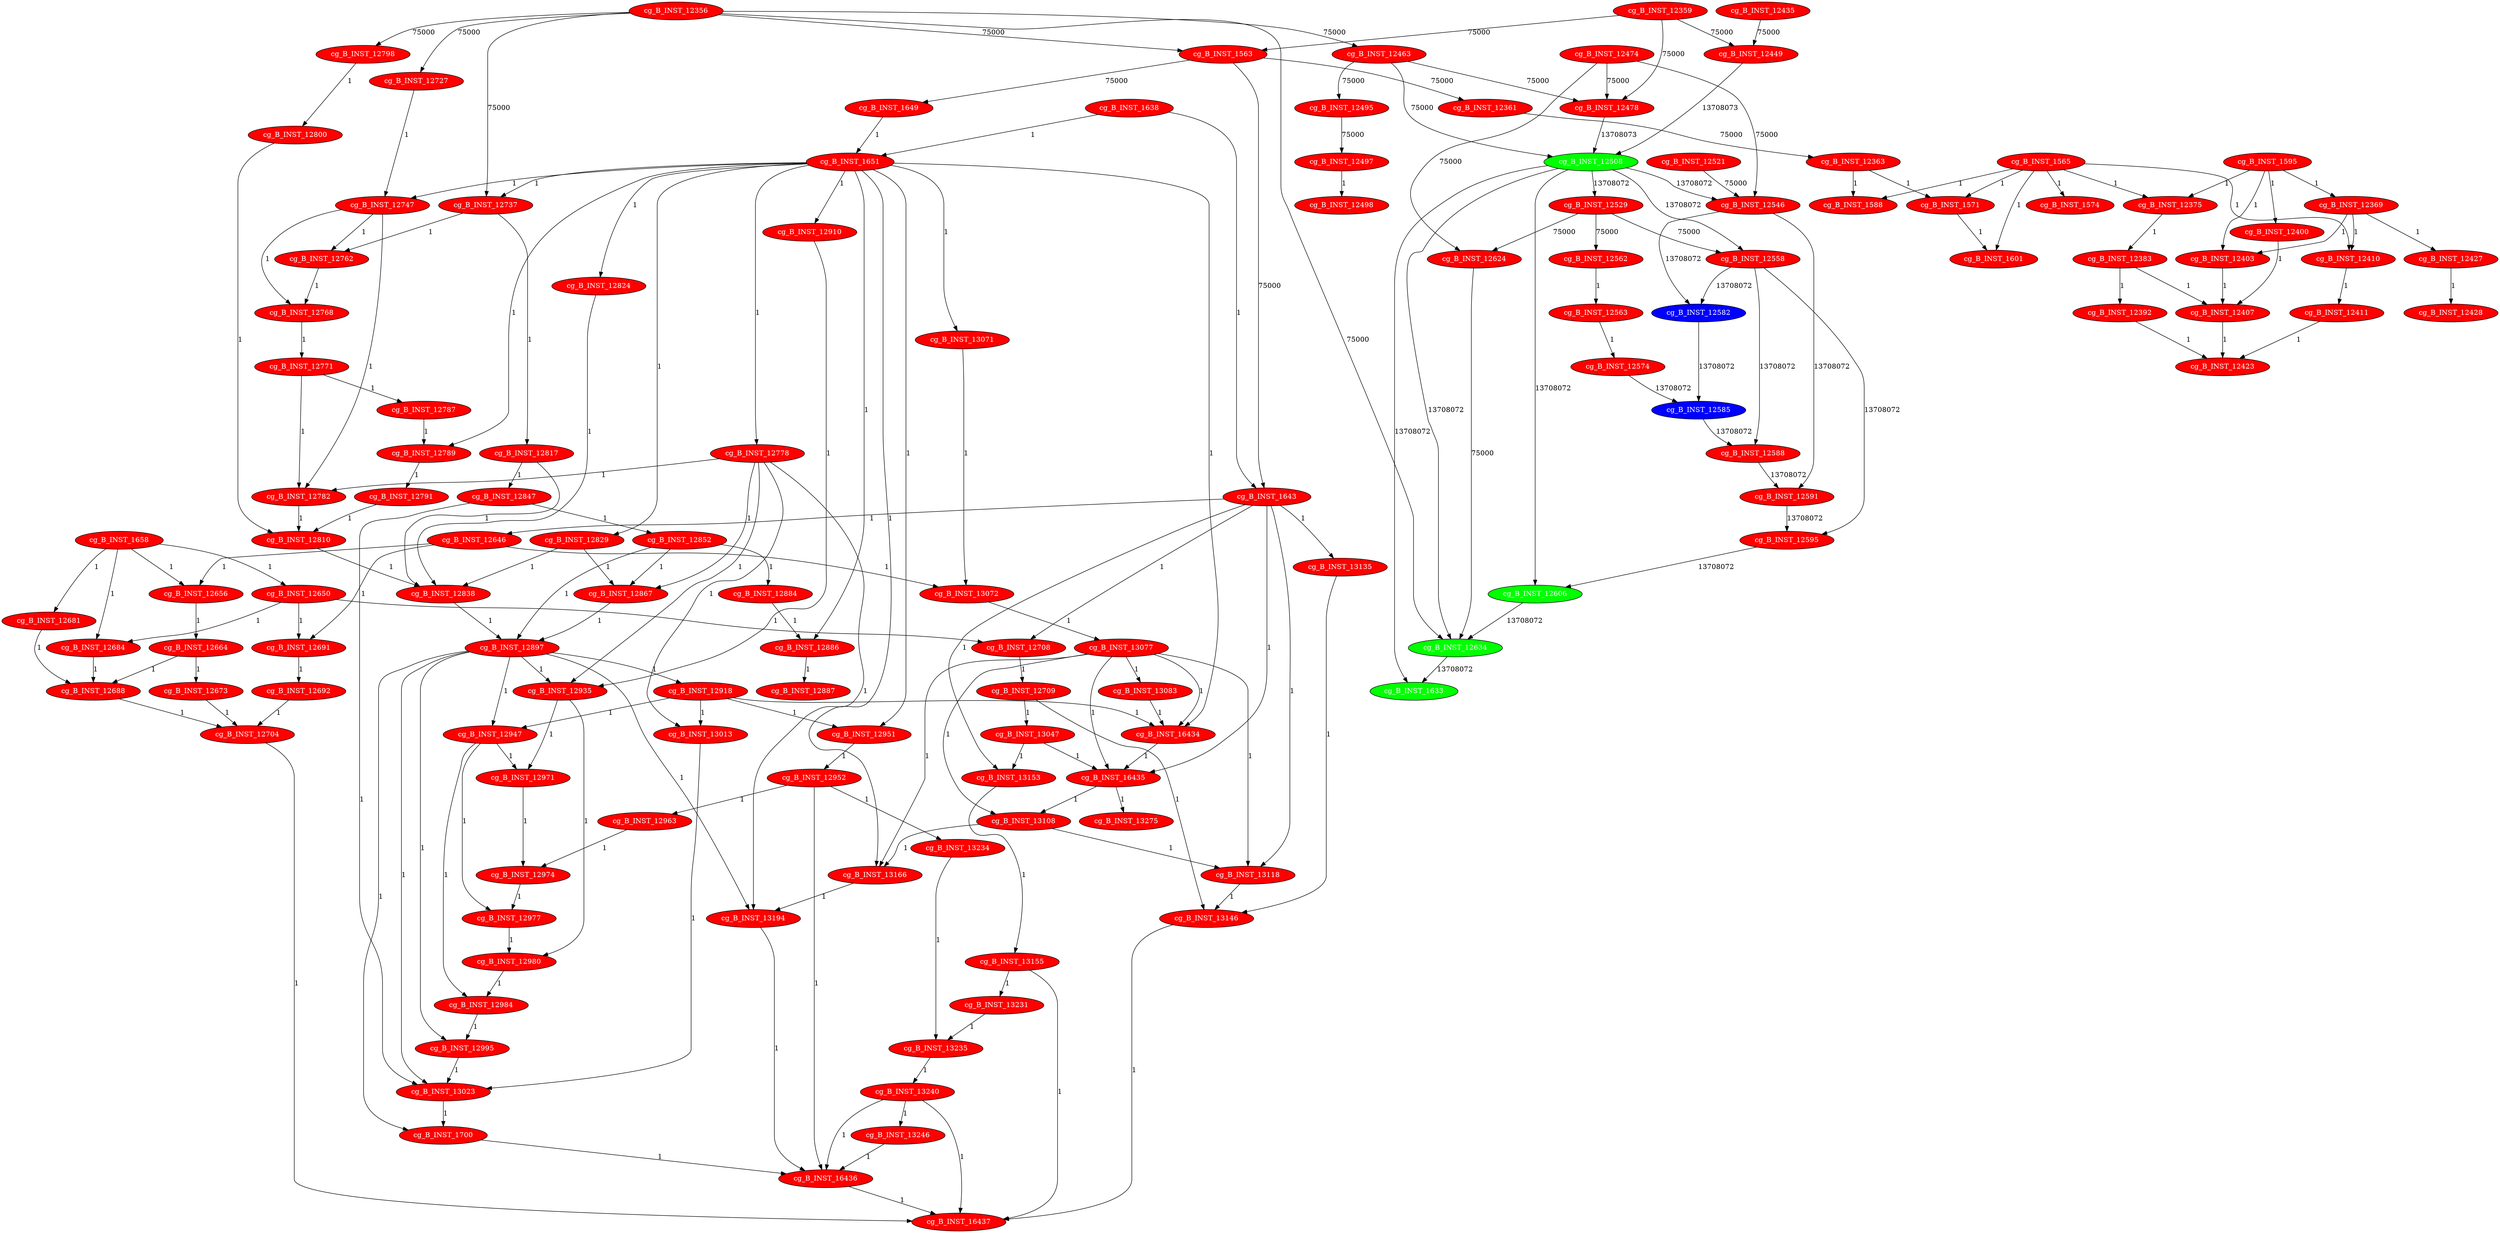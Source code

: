 digraph G {
cg_B_INST_13231 [cost=0, fillcolor=red, fontcolor=white, label=cg_B_INST_13231, style=filled];
cg_B_INST_12585 [cost=70766562, fillcolor=blue, fontcolor=white, label=cg_B_INST_12585, style=filled];
cg_B_INST_12800 [cost=0, fillcolor=red, fontcolor=white, label=cg_B_INST_12800, style=filled];
cg_B_INST_12449 [cost=953052, fillcolor=red, fontcolor=white, label=cg_B_INST_12449, style=filled];
cg_B_INST_12974 [cost=0, fillcolor=red, fontcolor=white, label=cg_B_INST_12974, style=filled];
cg_B_INST_12582 [cost=106818493, fillcolor=blue, fontcolor=white, label=cg_B_INST_12582, style=filled];
cg_B_INST_12428 [cost=0, fillcolor=red, fontcolor=white, label=cg_B_INST_12428, style=filled];
cg_B_INST_13234 [cost=0, fillcolor=red, fontcolor=white, label=cg_B_INST_13234, style=filled];
cg_B_INST_13118 [cost=0, fillcolor=red, fontcolor=white, label=cg_B_INST_13118, style=filled];
cg_B_INST_12910 [cost=0, fillcolor=red, fontcolor=white, label=cg_B_INST_12910, style=filled];
cg_B_INST_13194 [cost=0, fillcolor=red, fontcolor=white, label=cg_B_INST_13194, style=filled];
cg_B_INST_1588 [cost=129, fillcolor=red, fontcolor=white, label=cg_B_INST_1588, style=filled];
cg_B_INST_12664 [cost=0, fillcolor=red, fontcolor=white, label=cg_B_INST_12664, style=filled];
cg_B_INST_13246 [cost=0, fillcolor=red, fontcolor=white, label=cg_B_INST_13246, style=filled];
cg_B_INST_13135 [cost=0, fillcolor=red, fontcolor=white, label=cg_B_INST_13135, style=filled];
cg_B_INST_12508 [cost=64871606, fillcolor=green, fontcolor=white, label=cg_B_INST_12508, style=filled];
cg_B_INST_12768 [cost=0, fillcolor=red, fontcolor=white, label=cg_B_INST_12768, style=filled];
cg_B_INST_13013 [cost=0, fillcolor=red, fontcolor=white, label=cg_B_INST_13013, style=filled];
cg_B_INST_12810 [cost=0, fillcolor=red, fontcolor=white, label=cg_B_INST_12810, style=filled];
cg_B_INST_12691 [cost=0, fillcolor=red, fontcolor=white, label=cg_B_INST_12691, style=filled];
cg_B_INST_12829 [cost=0, fillcolor=red, fontcolor=white, label=cg_B_INST_12829, style=filled];
cg_B_INST_13235 [cost=0, fillcolor=red, fontcolor=white, label=cg_B_INST_13235, style=filled];
cg_B_INST_1565 [cost=215, fillcolor=red, fontcolor=white, label=cg_B_INST_1565, style=filled];
cg_B_INST_12478 [cost=340001, fillcolor=red, fontcolor=white, label=cg_B_INST_12478, style=filled];
cg_B_INST_1638 [cost=0, fillcolor=red, fontcolor=white, label=cg_B_INST_1638, style=filled];
cg_B_INST_12984 [cost=0, fillcolor=red, fontcolor=white, label=cg_B_INST_12984, style=filled];
cg_B_INST_1649 [cost=0, fillcolor=red, fontcolor=white, label=cg_B_INST_1649, style=filled];
cg_B_INST_16436 [cost=0, fillcolor=red, fontcolor=white, label=cg_B_INST_16436, style=filled];
cg_B_INST_12591 [cost=42912194, fillcolor=red, fontcolor=white, label=cg_B_INST_12591, style=filled];
cg_B_INST_12692 [cost=0, fillcolor=red, fontcolor=white, label=cg_B_INST_12692, style=filled];
cg_B_INST_13072 [cost=0, fillcolor=red, fontcolor=white, label=cg_B_INST_13072, style=filled];
cg_B_INST_12356 [cost=130161, fillcolor=red, fontcolor=white, label=cg_B_INST_12356, style=filled];
cg_B_INST_12852 [cost=0, fillcolor=red, fontcolor=white, label=cg_B_INST_12852, style=filled];
cg_B_INST_12847 [cost=0, fillcolor=red, fontcolor=white, label=cg_B_INST_12847, style=filled];
cg_B_INST_12634 [cost=26828947, fillcolor=green, fontcolor=white, label=cg_B_INST_12634, style=filled];
cg_B_INST_12423 [cost=0, fillcolor=red, fontcolor=white, label=cg_B_INST_12423, style=filled];
cg_B_INST_12400 [cost=0, fillcolor=red, fontcolor=white, label=cg_B_INST_12400, style=filled];
cg_B_INST_12656 [cost=0, fillcolor=red, fontcolor=white, label=cg_B_INST_12656, style=filled];
cg_B_INST_1651 [cost=0, fillcolor=red, fontcolor=white, label=cg_B_INST_1651, style=filled];
cg_B_INST_12727 [cost=0, fillcolor=red, fontcolor=white, label=cg_B_INST_12727, style=filled];
cg_B_INST_12375 [cost=0, fillcolor=red, fontcolor=white, label=cg_B_INST_12375, style=filled];
cg_B_INST_12884 [cost=0, fillcolor=red, fontcolor=white, label=cg_B_INST_12884, style=filled];
cg_B_INST_12361 [cost=74906, fillcolor=red, fontcolor=white, label=cg_B_INST_12361, style=filled];
cg_B_INST_12407 [cost=0, fillcolor=red, fontcolor=white, label=cg_B_INST_12407, style=filled];
cg_B_INST_13108 [cost=0, fillcolor=red, fontcolor=white, label=cg_B_INST_13108, style=filled];
cg_B_INST_13077 [cost=0, fillcolor=red, fontcolor=white, label=cg_B_INST_13077, style=filled];
cg_B_INST_13083 [cost=0, fillcolor=red, fontcolor=white, label=cg_B_INST_13083, style=filled];
cg_B_INST_12791 [cost=0, fillcolor=red, fontcolor=white, label=cg_B_INST_12791, style=filled];
cg_B_INST_12646 [cost=0, fillcolor=red, fontcolor=white, label=cg_B_INST_12646, style=filled];
cg_B_INST_1563 [cost=26402, fillcolor=red, fontcolor=white, label=cg_B_INST_1563, style=filled];
cg_B_INST_12546 [cost=302247, fillcolor=red, fontcolor=white, label=cg_B_INST_12546, style=filled];
cg_B_INST_12606 [cost=44295848, fillcolor=green, fontcolor=white, label=cg_B_INST_12606, style=filled];
cg_B_INST_13047 [cost=0, fillcolor=red, fontcolor=white, label=cg_B_INST_13047, style=filled];
cg_B_INST_1595 [cost=0, fillcolor=red, fontcolor=white, label=cg_B_INST_1595, style=filled];
cg_B_INST_13071 [cost=0, fillcolor=red, fontcolor=white, label=cg_B_INST_13071, style=filled];
cg_B_INST_12824 [cost=0, fillcolor=red, fontcolor=white, label=cg_B_INST_12824, style=filled];
cg_B_INST_12410 [cost=0, fillcolor=red, fontcolor=white, label=cg_B_INST_12410, style=filled];
cg_B_INST_12688 [cost=0, fillcolor=red, fontcolor=white, label=cg_B_INST_12688, style=filled];
cg_B_INST_13146 [cost=0, fillcolor=red, fontcolor=white, label=cg_B_INST_13146, style=filled];
cg_B_INST_12411 [cost=0, fillcolor=red, fontcolor=white, label=cg_B_INST_12411, style=filled];
cg_B_INST_13153 [cost=0, fillcolor=red, fontcolor=white, label=cg_B_INST_13153, style=filled];
cg_B_INST_12789 [cost=0, fillcolor=red, fontcolor=white, label=cg_B_INST_12789, style=filled];
cg_B_INST_12838 [cost=0, fillcolor=red, fontcolor=white, label=cg_B_INST_12838, style=filled];
cg_B_INST_12563 [cost=172, fillcolor=red, fontcolor=white, label=cg_B_INST_12563, style=filled];
cg_B_INST_12971 [cost=0, fillcolor=red, fontcolor=white, label=cg_B_INST_12971, style=filled];
cg_B_INST_12383 [cost=0, fillcolor=red, fontcolor=white, label=cg_B_INST_12383, style=filled];
cg_B_INST_12995 [cost=0, fillcolor=red, fontcolor=white, label=cg_B_INST_12995, style=filled];
cg_B_INST_12363 [cost=10320, fillcolor=red, fontcolor=white, label=cg_B_INST_12363, style=filled];
cg_B_INST_12963 [cost=0, fillcolor=red, fontcolor=white, label=cg_B_INST_12963, style=filled];
cg_B_INST_12977 [cost=0, fillcolor=red, fontcolor=white, label=cg_B_INST_12977, style=filled];
cg_B_INST_12952 [cost=0, fillcolor=red, fontcolor=white, label=cg_B_INST_12952, style=filled];
cg_B_INST_13155 [cost=0, fillcolor=red, fontcolor=white, label=cg_B_INST_13155, style=filled];
cg_B_INST_12782 [cost=0, fillcolor=red, fontcolor=white, label=cg_B_INST_12782, style=filled];
cg_B_INST_12588 [cost=43138374, fillcolor=red, fontcolor=white, label=cg_B_INST_12588, style=filled];
cg_B_INST_12403 [cost=0, fillcolor=red, fontcolor=white, label=cg_B_INST_12403, style=filled];
cg_B_INST_12886 [cost=0, fillcolor=red, fontcolor=white, label=cg_B_INST_12886, style=filled];
cg_B_INST_12435 [cost=387, fillcolor=red, fontcolor=white, label=cg_B_INST_12435, style=filled];
cg_B_INST_12704 [cost=0, fillcolor=red, fontcolor=white, label=cg_B_INST_12704, style=filled];
cg_B_INST_12595 [cost=65914012, fillcolor=red, fontcolor=white, label=cg_B_INST_12595, style=filled];
cg_B_INST_16437 [cost=0, fillcolor=red, fontcolor=white, label=cg_B_INST_16437, style=filled];
cg_B_INST_1658 [cost=0, fillcolor=red, fontcolor=white, label=cg_B_INST_1658, style=filled];
cg_B_INST_1643 [cost=0, fillcolor=red, fontcolor=white, label=cg_B_INST_1643, style=filled];
cg_B_INST_13275 [cost=0, fillcolor=red, fontcolor=white, label=cg_B_INST_13275, style=filled];
cg_B_INST_12562 [cost=20941, fillcolor=red, fontcolor=white, label=cg_B_INST_12562, style=filled];
cg_B_INST_13166 [cost=0, fillcolor=red, fontcolor=white, label=cg_B_INST_13166, style=filled];
cg_B_INST_12778 [cost=0, fillcolor=red, fontcolor=white, label=cg_B_INST_12778, style=filled];
cg_B_INST_12681 [cost=0, fillcolor=red, fontcolor=white, label=cg_B_INST_12681, style=filled];
cg_B_INST_12463 [cost=45795, fillcolor=red, fontcolor=white, label=cg_B_INST_12463, style=filled];
cg_B_INST_13023 [cost=0, fillcolor=red, fontcolor=white, label=cg_B_INST_13023, style=filled];
cg_B_INST_1601 [cost=86, fillcolor=red, fontcolor=white, label=cg_B_INST_1601, style=filled];
cg_B_INST_1571 [cost=430, fillcolor=red, fontcolor=white, label=cg_B_INST_1571, style=filled];
cg_B_INST_12887 [cost=0, fillcolor=red, fontcolor=white, label=cg_B_INST_12887, style=filled];
cg_B_INST_12709 [cost=0, fillcolor=red, fontcolor=white, label=cg_B_INST_12709, style=filled];
cg_B_INST_12771 [cost=0, fillcolor=red, fontcolor=white, label=cg_B_INST_12771, style=filled];
cg_B_INST_12427 [cost=0, fillcolor=red, fontcolor=white, label=cg_B_INST_12427, style=filled];
cg_B_INST_1700 [cost=0, fillcolor=red, fontcolor=white, label=cg_B_INST_1700, style=filled];
cg_B_INST_12529 [cost=91848, fillcolor=red, fontcolor=white, label=cg_B_INST_12529, style=filled];
cg_B_INST_12392 [cost=0, fillcolor=red, fontcolor=white, label=cg_B_INST_12392, style=filled];
cg_B_INST_12737 [cost=0, fillcolor=red, fontcolor=white, label=cg_B_INST_12737, style=filled];
cg_B_INST_12624 [cost=190490, fillcolor=red, fontcolor=white, label=cg_B_INST_12624, style=filled];
cg_B_INST_12867 [cost=0, fillcolor=red, fontcolor=white, label=cg_B_INST_12867, style=filled];
cg_B_INST_16434 [cost=0, fillcolor=red, fontcolor=white, label=cg_B_INST_16434, style=filled];
cg_B_INST_12787 [cost=0, fillcolor=red, fontcolor=white, label=cg_B_INST_12787, style=filled];
cg_B_INST_1574 [cost=989, fillcolor=red, fontcolor=white, label=cg_B_INST_1574, style=filled];
cg_B_INST_12498 [cost=129, fillcolor=red, fontcolor=white, label=cg_B_INST_12498, style=filled];
cg_B_INST_12497 [cost=12642, fillcolor=red, fontcolor=white, label=cg_B_INST_12497, style=filled];
cg_B_INST_16435 [cost=0, fillcolor=red, fontcolor=white, label=cg_B_INST_16435, style=filled];
cg_B_INST_12650 [cost=0, fillcolor=red, fontcolor=white, label=cg_B_INST_12650, style=filled];
cg_B_INST_12747 [cost=0, fillcolor=red, fontcolor=white, label=cg_B_INST_12747, style=filled];
cg_B_INST_12817 [cost=0, fillcolor=red, fontcolor=white, label=cg_B_INST_12817, style=filled];
cg_B_INST_12951 [cost=0, fillcolor=red, fontcolor=white, label=cg_B_INST_12951, style=filled];
cg_B_INST_12474 [cost=43, fillcolor=red, fontcolor=white, label=cg_B_INST_12474, style=filled];
cg_B_INST_12918 [cost=0, fillcolor=red, fontcolor=white, label=cg_B_INST_12918, style=filled];
cg_B_INST_12708 [cost=0, fillcolor=red, fontcolor=white, label=cg_B_INST_12708, style=filled];
cg_B_INST_12673 [cost=0, fillcolor=red, fontcolor=white, label=cg_B_INST_12673, style=filled];
cg_B_INST_13240 [cost=0, fillcolor=red, fontcolor=white, label=cg_B_INST_13240, style=filled];
cg_B_INST_12495 [cost=29928, fillcolor=red, fontcolor=white, label=cg_B_INST_12495, style=filled];
cg_B_INST_12521 [cost=43, fillcolor=red, fontcolor=white, label=cg_B_INST_12521, style=filled];
cg_B_INST_12980 [cost=0, fillcolor=red, fontcolor=white, label=cg_B_INST_12980, style=filled];
cg_B_INST_12369 [cost=0, fillcolor=red, fontcolor=white, label=cg_B_INST_12369, style=filled];
cg_B_INST_12897 [cost=0, fillcolor=red, fontcolor=white, label=cg_B_INST_12897, style=filled];
cg_B_INST_12947 [cost=0, fillcolor=red, fontcolor=white, label=cg_B_INST_12947, style=filled];
cg_B_INST_12684 [cost=0, fillcolor=red, fontcolor=white, label=cg_B_INST_12684, style=filled];
cg_B_INST_12574 [cost=86, fillcolor=red, fontcolor=white, label=cg_B_INST_12574, style=filled];
cg_B_INST_12762 [cost=0, fillcolor=red, fontcolor=white, label=cg_B_INST_12762, style=filled];
cg_B_INST_12558 [cost=105651, fillcolor=red, fontcolor=white, label=cg_B_INST_12558, style=filled];
cg_B_INST_1633 [cost=42254896, fillcolor=green, fontcolor=white, label=cg_B_INST_1633, style=filled];
cg_B_INST_12798 [cost=0, fillcolor=red, fontcolor=white, label=cg_B_INST_12798, style=filled];
cg_B_INST_12935 [cost=0, fillcolor=red, fontcolor=white, label=cg_B_INST_12935, style=filled];
cg_B_INST_12359 [cost=3655, fillcolor=red, fontcolor=white, label=cg_B_INST_12359, style=filled];
cg_B_INST_13231 -> cg_B_INST_13235  [cost=1, label=1];
cg_B_INST_12585 -> cg_B_INST_12588  [cost=13708072, label=13708072];
cg_B_INST_12800 -> cg_B_INST_12810  [cost=1, label=1];
cg_B_INST_12449 -> cg_B_INST_12508  [cost=13708073, label=13708073];
cg_B_INST_12974 -> cg_B_INST_12977  [cost=1, label=1];
cg_B_INST_12582 -> cg_B_INST_12585  [cost=13708072, label=13708072];
cg_B_INST_13234 -> cg_B_INST_13235  [cost=1, label=1];
cg_B_INST_13118 -> cg_B_INST_13146  [cost=1, label=1];
cg_B_INST_12910 -> cg_B_INST_12935  [cost=1, label=1];
cg_B_INST_13194 -> cg_B_INST_16436  [cost=1, label=1];
cg_B_INST_12664 -> cg_B_INST_12673  [cost=1, label=1];
cg_B_INST_12664 -> cg_B_INST_12688  [cost=1, label=1];
cg_B_INST_13246 -> cg_B_INST_16436  [cost=1, label=1];
cg_B_INST_13135 -> cg_B_INST_13146  [cost=1, label=1];
cg_B_INST_12508 -> cg_B_INST_12529  [cost=13708072, label=13708072];
cg_B_INST_12508 -> cg_B_INST_12546  [cost=13708072, label=13708072];
cg_B_INST_12508 -> cg_B_INST_12558  [cost=13708072, label=13708072];
cg_B_INST_12508 -> cg_B_INST_12606  [cost=13708072, label=13708072];
cg_B_INST_12508 -> cg_B_INST_12634  [cost=13708072, label=13708072];
cg_B_INST_12508 -> cg_B_INST_1633  [cost=13708072, label=13708072];
cg_B_INST_12768 -> cg_B_INST_12771  [cost=1, label=1];
cg_B_INST_13013 -> cg_B_INST_13023  [cost=1, label=1];
cg_B_INST_12810 -> cg_B_INST_12838  [cost=1, label=1];
cg_B_INST_12691 -> cg_B_INST_12692  [cost=1, label=1];
cg_B_INST_12829 -> cg_B_INST_12838  [cost=1, label=1];
cg_B_INST_12829 -> cg_B_INST_12867  [cost=1, label=1];
cg_B_INST_13235 -> cg_B_INST_13240  [cost=1, label=1];
cg_B_INST_1565 -> cg_B_INST_1571  [cost=1, label=1];
cg_B_INST_1565 -> cg_B_INST_1574  [cost=1, label=1];
cg_B_INST_1565 -> cg_B_INST_1588  [cost=1, label=1];
cg_B_INST_1565 -> cg_B_INST_12375  [cost=1, label=1];
cg_B_INST_1565 -> cg_B_INST_12410  [cost=1, label=1];
cg_B_INST_1565 -> cg_B_INST_1601  [cost=1, label=1];
cg_B_INST_12478 -> cg_B_INST_12508  [cost=13708073, label=13708073];
cg_B_INST_1638 -> cg_B_INST_1643  [cost=1, label=1];
cg_B_INST_1638 -> cg_B_INST_1651  [cost=1, label=1];
cg_B_INST_12984 -> cg_B_INST_12995  [cost=1, label=1];
cg_B_INST_1649 -> cg_B_INST_1651  [cost=1, label=1];
cg_B_INST_16436 -> cg_B_INST_16437  [cost=1, label=1];
cg_B_INST_12591 -> cg_B_INST_12595  [cost=13708072, label=13708072];
cg_B_INST_12692 -> cg_B_INST_12704  [cost=1, label=1];
cg_B_INST_13072 -> cg_B_INST_13077  [cost=1, label=1];
cg_B_INST_12356 -> cg_B_INST_1563  [cost=75000, label=75000];
cg_B_INST_12356 -> cg_B_INST_12463  [cost=75000, label=75000];
cg_B_INST_12356 -> cg_B_INST_12634  [cost=75000, label=75000];
cg_B_INST_12356 -> cg_B_INST_12727  [cost=75000, label=75000];
cg_B_INST_12356 -> cg_B_INST_12737  [cost=75000, label=75000];
cg_B_INST_12356 -> cg_B_INST_12798  [cost=75000, label=75000];
cg_B_INST_12852 -> cg_B_INST_12867  [cost=1, label=1];
cg_B_INST_12852 -> cg_B_INST_12884  [cost=1, label=1];
cg_B_INST_12852 -> cg_B_INST_12897  [cost=1, label=1];
cg_B_INST_12847 -> cg_B_INST_12852  [cost=1, label=1];
cg_B_INST_12847 -> cg_B_INST_13023  [cost=1, label=1];
cg_B_INST_12634 -> cg_B_INST_1633  [cost=13708072, label=13708072];
cg_B_INST_12400 -> cg_B_INST_12407  [cost=1, label=1];
cg_B_INST_12656 -> cg_B_INST_12664  [cost=1, label=1];
cg_B_INST_1651 -> cg_B_INST_12737  [cost=1, label=1];
cg_B_INST_1651 -> cg_B_INST_12747  [cost=1, label=1];
cg_B_INST_1651 -> cg_B_INST_12778  [cost=1, label=1];
cg_B_INST_1651 -> cg_B_INST_12789  [cost=1, label=1];
cg_B_INST_1651 -> cg_B_INST_12824  [cost=1, label=1];
cg_B_INST_1651 -> cg_B_INST_12829  [cost=1, label=1];
cg_B_INST_1651 -> cg_B_INST_12886  [cost=1, label=1];
cg_B_INST_1651 -> cg_B_INST_12910  [cost=1, label=1];
cg_B_INST_1651 -> cg_B_INST_12951  [cost=1, label=1];
cg_B_INST_1651 -> cg_B_INST_13071  [cost=1, label=1];
cg_B_INST_1651 -> cg_B_INST_16434  [cost=1, label=1];
cg_B_INST_1651 -> cg_B_INST_13166  [cost=1, label=1];
cg_B_INST_12727 -> cg_B_INST_12747  [cost=1, label=1];
cg_B_INST_12375 -> cg_B_INST_12383  [cost=1, label=1];
cg_B_INST_12884 -> cg_B_INST_12886  [cost=1, label=1];
cg_B_INST_12361 -> cg_B_INST_12363  [cost=75000, label=75000];
cg_B_INST_12407 -> cg_B_INST_12423  [cost=1, label=1];
cg_B_INST_13108 -> cg_B_INST_13118  [cost=1, label=1];
cg_B_INST_13108 -> cg_B_INST_13166  [cost=1, label=1];
cg_B_INST_13077 -> cg_B_INST_13083  [cost=1, label=1];
cg_B_INST_13077 -> cg_B_INST_16434  [cost=1, label=1];
cg_B_INST_13077 -> cg_B_INST_16435  [cost=1, label=1];
cg_B_INST_13077 -> cg_B_INST_13108  [cost=1, label=1];
cg_B_INST_13077 -> cg_B_INST_13118  [cost=1, label=1];
cg_B_INST_13077 -> cg_B_INST_13166  [cost=1, label=1];
cg_B_INST_13083 -> cg_B_INST_16434  [cost=1, label=1];
cg_B_INST_12791 -> cg_B_INST_12810  [cost=1, label=1];
cg_B_INST_12646 -> cg_B_INST_12656  [cost=1, label=1];
cg_B_INST_12646 -> cg_B_INST_12691  [cost=1, label=1];
cg_B_INST_12646 -> cg_B_INST_13072  [cost=1, label=1];
cg_B_INST_1563 -> cg_B_INST_12361  [cost=75000, label=75000];
cg_B_INST_1563 -> cg_B_INST_1643  [cost=75000, label=75000];
cg_B_INST_1563 -> cg_B_INST_1649  [cost=75000, label=75000];
cg_B_INST_12546 -> cg_B_INST_12582  [cost=13708072, label=13708072];
cg_B_INST_12546 -> cg_B_INST_12591  [cost=13708072, label=13708072];
cg_B_INST_12606 -> cg_B_INST_12634  [cost=13708072, label=13708072];
cg_B_INST_13047 -> cg_B_INST_16435  [cost=1, label=1];
cg_B_INST_13047 -> cg_B_INST_13153  [cost=1, label=1];
cg_B_INST_1595 -> cg_B_INST_12369  [cost=1, label=1];
cg_B_INST_1595 -> cg_B_INST_12375  [cost=1, label=1];
cg_B_INST_1595 -> cg_B_INST_12400  [cost=1, label=1];
cg_B_INST_1595 -> cg_B_INST_12403  [cost=1, label=1];
cg_B_INST_13071 -> cg_B_INST_13072  [cost=1, label=1];
cg_B_INST_12824 -> cg_B_INST_12838  [cost=1, label=1];
cg_B_INST_12410 -> cg_B_INST_12411  [cost=1, label=1];
cg_B_INST_12688 -> cg_B_INST_12704  [cost=1, label=1];
cg_B_INST_13146 -> cg_B_INST_16437  [cost=1, label=1];
cg_B_INST_12411 -> cg_B_INST_12423  [cost=1, label=1];
cg_B_INST_13153 -> cg_B_INST_13155  [cost=1, label=1];
cg_B_INST_12789 -> cg_B_INST_12791  [cost=1, label=1];
cg_B_INST_12838 -> cg_B_INST_12897  [cost=1, label=1];
cg_B_INST_12563 -> cg_B_INST_12574  [cost=1, label=1];
cg_B_INST_12971 -> cg_B_INST_12974  [cost=1, label=1];
cg_B_INST_12383 -> cg_B_INST_12392  [cost=1, label=1];
cg_B_INST_12383 -> cg_B_INST_12407  [cost=1, label=1];
cg_B_INST_12995 -> cg_B_INST_13023  [cost=1, label=1];
cg_B_INST_12363 -> cg_B_INST_1571  [cost=1, label=1];
cg_B_INST_12363 -> cg_B_INST_1588  [cost=1, label=1];
cg_B_INST_12963 -> cg_B_INST_12974  [cost=1, label=1];
cg_B_INST_12977 -> cg_B_INST_12980  [cost=1, label=1];
cg_B_INST_12952 -> cg_B_INST_12963  [cost=1, label=1];
cg_B_INST_12952 -> cg_B_INST_13234  [cost=1, label=1];
cg_B_INST_12952 -> cg_B_INST_16436  [cost=1, label=1];
cg_B_INST_13155 -> cg_B_INST_13231  [cost=1, label=1];
cg_B_INST_13155 -> cg_B_INST_16437  [cost=1, label=1];
cg_B_INST_12782 -> cg_B_INST_12810  [cost=1, label=1];
cg_B_INST_12588 -> cg_B_INST_12591  [cost=13708072, label=13708072];
cg_B_INST_12403 -> cg_B_INST_12407  [cost=1, label=1];
cg_B_INST_12886 -> cg_B_INST_12887  [cost=1, label=1];
cg_B_INST_12435 -> cg_B_INST_12449  [cost=75000, label=75000];
cg_B_INST_12704 -> cg_B_INST_16437  [cost=1, label=1];
cg_B_INST_12595 -> cg_B_INST_12606  [cost=13708072, label=13708072];
cg_B_INST_1658 -> cg_B_INST_12650  [cost=1, label=1];
cg_B_INST_1658 -> cg_B_INST_12656  [cost=1, label=1];
cg_B_INST_1658 -> cg_B_INST_12681  [cost=1, label=1];
cg_B_INST_1658 -> cg_B_INST_12684  [cost=1, label=1];
cg_B_INST_1643 -> cg_B_INST_12646  [cost=1, label=1];
cg_B_INST_1643 -> cg_B_INST_12708  [cost=1, label=1];
cg_B_INST_1643 -> cg_B_INST_16435  [cost=1, label=1];
cg_B_INST_1643 -> cg_B_INST_13118  [cost=1, label=1];
cg_B_INST_1643 -> cg_B_INST_13135  [cost=1, label=1];
cg_B_INST_1643 -> cg_B_INST_13153  [cost=1, label=1];
cg_B_INST_12562 -> cg_B_INST_12563  [cost=1, label=1];
cg_B_INST_13166 -> cg_B_INST_13194  [cost=1, label=1];
cg_B_INST_12778 -> cg_B_INST_12782  [cost=1, label=1];
cg_B_INST_12778 -> cg_B_INST_12867  [cost=1, label=1];
cg_B_INST_12778 -> cg_B_INST_12935  [cost=1, label=1];
cg_B_INST_12778 -> cg_B_INST_13013  [cost=1, label=1];
cg_B_INST_12778 -> cg_B_INST_13194  [cost=1, label=1];
cg_B_INST_12681 -> cg_B_INST_12688  [cost=1, label=1];
cg_B_INST_12463 -> cg_B_INST_12478  [cost=75000, label=75000];
cg_B_INST_12463 -> cg_B_INST_12495  [cost=75000, label=75000];
cg_B_INST_12463 -> cg_B_INST_12508  [cost=75000, label=75000];
cg_B_INST_13023 -> cg_B_INST_1700  [cost=1, label=1];
cg_B_INST_1571 -> cg_B_INST_1601  [cost=1, label=1];
cg_B_INST_12709 -> cg_B_INST_13047  [cost=1, label=1];
cg_B_INST_12709 -> cg_B_INST_13146  [cost=1, label=1];
cg_B_INST_12771 -> cg_B_INST_12782  [cost=1, label=1];
cg_B_INST_12771 -> cg_B_INST_12787  [cost=1, label=1];
cg_B_INST_12427 -> cg_B_INST_12428  [cost=1, label=1];
cg_B_INST_1700 -> cg_B_INST_16436  [cost=1, label=1];
cg_B_INST_12529 -> cg_B_INST_12558  [cost=75000, label=75000];
cg_B_INST_12529 -> cg_B_INST_12562  [cost=75000, label=75000];
cg_B_INST_12529 -> cg_B_INST_12624  [cost=75000, label=75000];
cg_B_INST_12392 -> cg_B_INST_12423  [cost=1, label=1];
cg_B_INST_12737 -> cg_B_INST_12762  [cost=1, label=1];
cg_B_INST_12737 -> cg_B_INST_12817  [cost=1, label=1];
cg_B_INST_12624 -> cg_B_INST_12634  [cost=75000, label=75000];
cg_B_INST_12867 -> cg_B_INST_12897  [cost=1, label=1];
cg_B_INST_16434 -> cg_B_INST_16435  [cost=1, label=1];
cg_B_INST_12787 -> cg_B_INST_12789  [cost=1, label=1];
cg_B_INST_12497 -> cg_B_INST_12498  [cost=1, label=1];
cg_B_INST_16435 -> cg_B_INST_13108  [cost=1, label=1];
cg_B_INST_16435 -> cg_B_INST_13275  [cost=1, label=1];
cg_B_INST_12650 -> cg_B_INST_12684  [cost=1, label=1];
cg_B_INST_12650 -> cg_B_INST_12691  [cost=1, label=1];
cg_B_INST_12650 -> cg_B_INST_12708  [cost=1, label=1];
cg_B_INST_12747 -> cg_B_INST_12762  [cost=1, label=1];
cg_B_INST_12747 -> cg_B_INST_12768  [cost=1, label=1];
cg_B_INST_12747 -> cg_B_INST_12782  [cost=1, label=1];
cg_B_INST_12817 -> cg_B_INST_12838  [cost=1, label=1];
cg_B_INST_12817 -> cg_B_INST_12847  [cost=1, label=1];
cg_B_INST_12951 -> cg_B_INST_12952  [cost=1, label=1];
cg_B_INST_12474 -> cg_B_INST_12478  [cost=75000, label=75000];
cg_B_INST_12474 -> cg_B_INST_12546  [cost=75000, label=75000];
cg_B_INST_12474 -> cg_B_INST_12624  [cost=75000, label=75000];
cg_B_INST_12918 -> cg_B_INST_12947  [cost=1, label=1];
cg_B_INST_12918 -> cg_B_INST_12951  [cost=1, label=1];
cg_B_INST_12918 -> cg_B_INST_13013  [cost=1, label=1];
cg_B_INST_12918 -> cg_B_INST_16434  [cost=1, label=1];
cg_B_INST_12708 -> cg_B_INST_12709  [cost=1, label=1];
cg_B_INST_12673 -> cg_B_INST_12704  [cost=1, label=1];
cg_B_INST_13240 -> cg_B_INST_13246  [cost=1, label=1];
cg_B_INST_13240 -> cg_B_INST_16436  [cost=1, label=1];
cg_B_INST_13240 -> cg_B_INST_16437  [cost=1, label=1];
cg_B_INST_12495 -> cg_B_INST_12497  [cost=75000, label=75000];
cg_B_INST_12521 -> cg_B_INST_12546  [cost=75000, label=75000];
cg_B_INST_12980 -> cg_B_INST_12984  [cost=1, label=1];
cg_B_INST_12369 -> cg_B_INST_12403  [cost=1, label=1];
cg_B_INST_12369 -> cg_B_INST_12410  [cost=1, label=1];
cg_B_INST_12369 -> cg_B_INST_12427  [cost=1, label=1];
cg_B_INST_12897 -> cg_B_INST_12918  [cost=1, label=1];
cg_B_INST_12897 -> cg_B_INST_12935  [cost=1, label=1];
cg_B_INST_12897 -> cg_B_INST_12947  [cost=1, label=1];
cg_B_INST_12897 -> cg_B_INST_12995  [cost=1, label=1];
cg_B_INST_12897 -> cg_B_INST_13023  [cost=1, label=1];
cg_B_INST_12897 -> cg_B_INST_1700  [cost=1, label=1];
cg_B_INST_12897 -> cg_B_INST_13194  [cost=1, label=1];
cg_B_INST_12947 -> cg_B_INST_12971  [cost=1, label=1];
cg_B_INST_12947 -> cg_B_INST_12977  [cost=1, label=1];
cg_B_INST_12947 -> cg_B_INST_12984  [cost=1, label=1];
cg_B_INST_12684 -> cg_B_INST_12688  [cost=1, label=1];
cg_B_INST_12574 -> cg_B_INST_12585  [cost=13708072, label=13708072];
cg_B_INST_12762 -> cg_B_INST_12768  [cost=1, label=1];
cg_B_INST_12558 -> cg_B_INST_12582  [cost=13708072, label=13708072];
cg_B_INST_12558 -> cg_B_INST_12588  [cost=13708072, label=13708072];
cg_B_INST_12558 -> cg_B_INST_12595  [cost=13708072, label=13708072];
cg_B_INST_12798 -> cg_B_INST_12800  [cost=1, label=1];
cg_B_INST_12935 -> cg_B_INST_12971  [cost=1, label=1];
cg_B_INST_12935 -> cg_B_INST_12980  [cost=1, label=1];
cg_B_INST_12359 -> cg_B_INST_1563  [cost=75000, label=75000];
cg_B_INST_12359 -> cg_B_INST_12449  [cost=75000, label=75000];
cg_B_INST_12359 -> cg_B_INST_12478  [cost=75000, label=75000];
}
